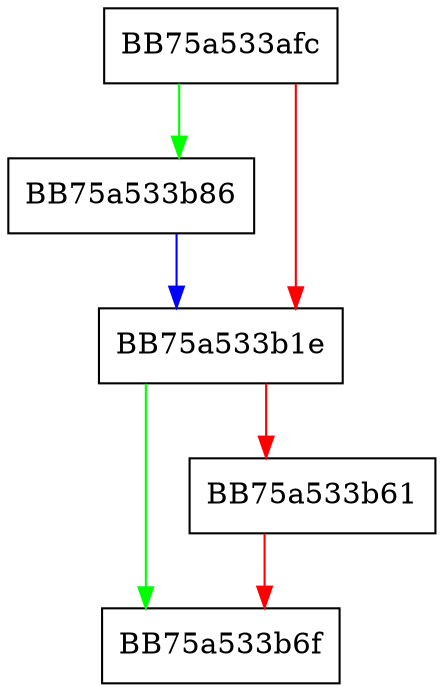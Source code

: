 digraph CreateInstance {
  node [shape="box"];
  graph [splines=ortho];
  BB75a533afc -> BB75a533b86 [color="green"];
  BB75a533afc -> BB75a533b1e [color="red"];
  BB75a533b1e -> BB75a533b6f [color="green"];
  BB75a533b1e -> BB75a533b61 [color="red"];
  BB75a533b61 -> BB75a533b6f [color="red"];
  BB75a533b86 -> BB75a533b1e [color="blue"];
}